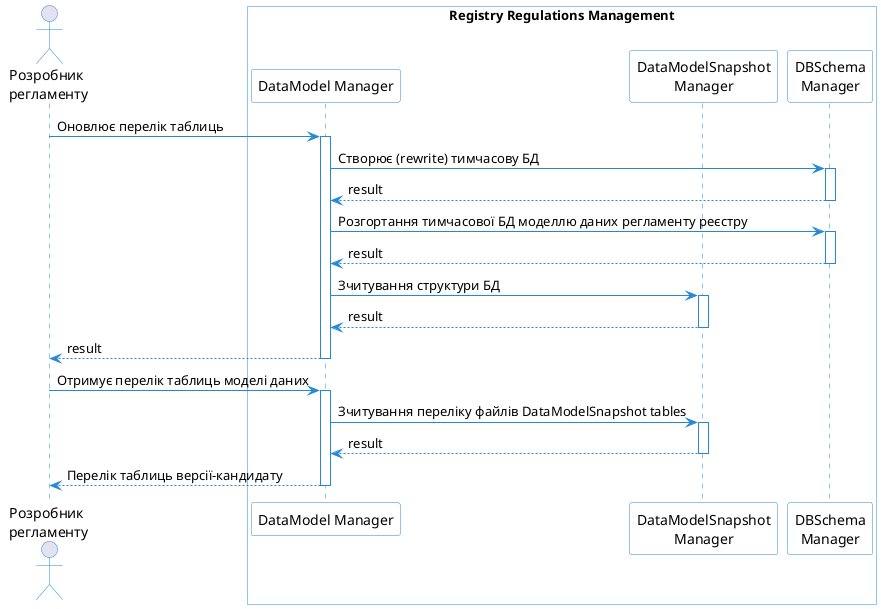 @startuml

autoactivate on

skinparam shadowing false
skinparam DatabaseBackgroundColor white
skinparam DatabaseBorderColor #2688d4
skinparam QueueBackgroundColor white
skinparam QueueBorderColor #2688d4
skinparam NoteBackgroundColor white
skinparam NoteBorderColor #2688d4
skinparam sequence {
    ArrowColor #2688d4
    ActorBorderColor #2688d4
    LifeLineBorderColor #2688d4
    ParticipantBorderColor #2688d4
    ParticipantBackgroundColor white
    BoxBorderColor #2688d4
    BoxBackgroundColor white
}

skinparam responseMessageBelowArrow true

actor "Розробник\n регламенту" as Dev

box "Registry Regulations Management"
  participant "DataModel Manager" as TablesManager
  participant "DataModelSnapshot\nManager" as SnapshotManager
  participant "DBSchema\nManager" as DBSchemaManager
end box

'Create version candidate flow
Dev -> TablesManager: Оновлює перелік таблиць
  TablesManager -> DBSchemaManager: Створює (rewrite) тимчасову БД
  DBSchemaManager --> TablesManager: result

  TablesManager -> DBSchemaManager: Розгортання тимчасової БД моделлю даних регламенту реєстру
  DBSchemaManager --> TablesManager: result

  TablesManager -> SnapshotManager: Зчитування структури БД
  SnapshotManager --> TablesManager: result

TablesManager --> Dev: result

Dev -> TablesManager: Отримує перелік таблиць моделі даних
  TablesManager -> SnapshotManager: Зчитування переліку файлів DataModelSnapshot tables
  SnapshotManager --> TablesManager: result
TablesManager --> Dev: Перелік таблиць версії-кандидату

@enduml